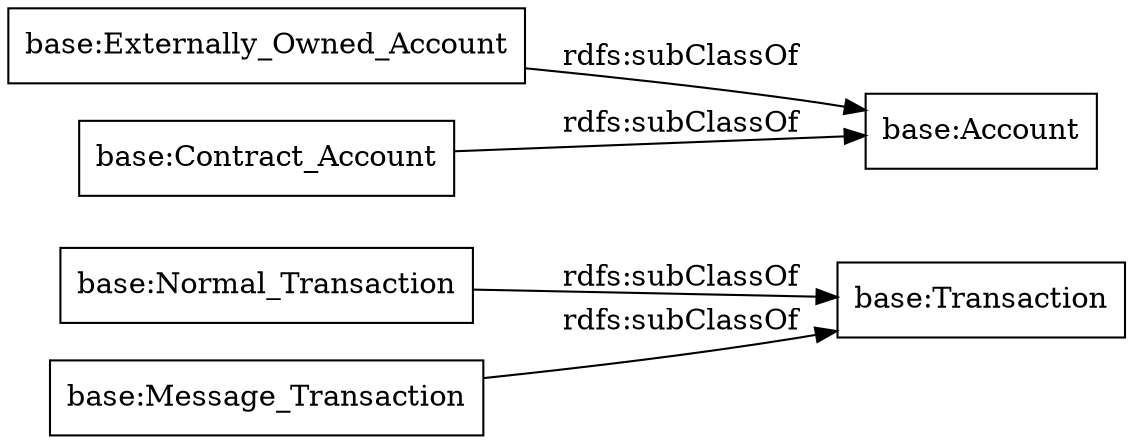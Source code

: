 digraph ar2dtool_diagram { 
rankdir=LR;
size="1000"
node [shape = rectangle, color="black"]; "base:Transaction" "base:Normal_Transaction" "base:Message_Transaction" "base:Externally_Owned_Account" "base:Contract_Account" "base:Account" ; /*classes style*/
	"base:Contract_Account" -> "base:Account" [ label = "rdfs:subClassOf" ];
	"base:Externally_Owned_Account" -> "base:Account" [ label = "rdfs:subClassOf" ];
	"base:Normal_Transaction" -> "base:Transaction" [ label = "rdfs:subClassOf" ];
	"base:Message_Transaction" -> "base:Transaction" [ label = "rdfs:subClassOf" ];

}
